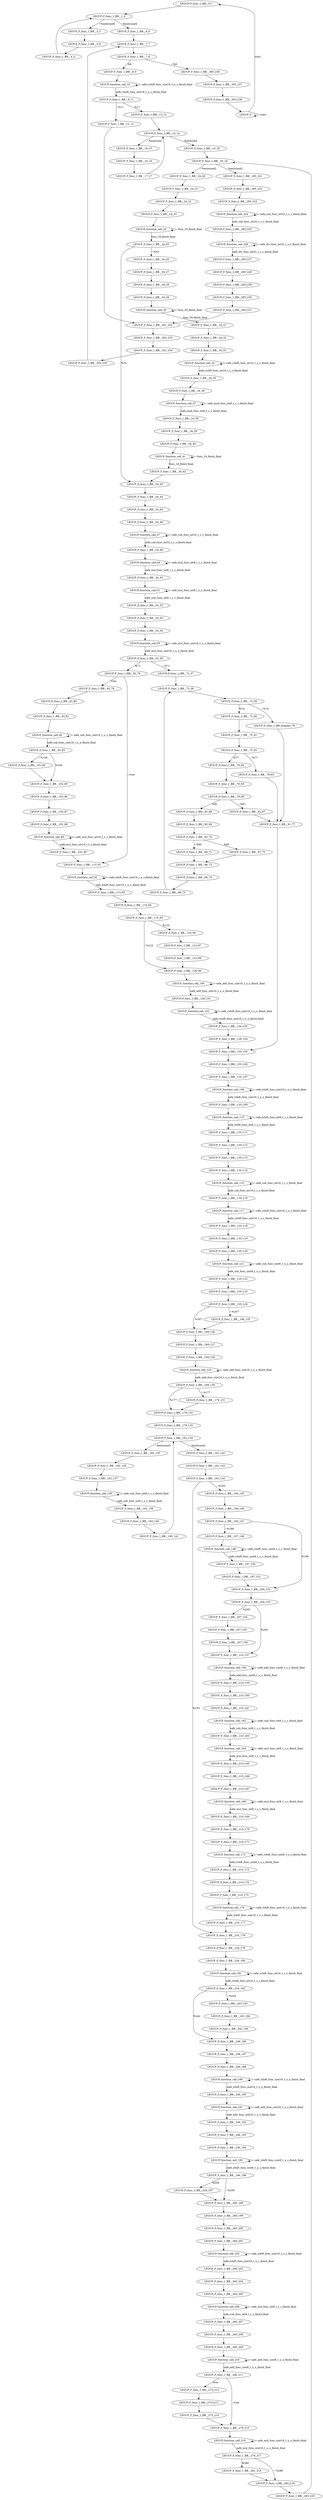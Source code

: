 digraph {
Node0x40ae080[label="LEGUP_F_func_1_BB__0_1"];
Node0x40adeb0[label="LEGUP_0"];
Node0x40adeb0 -> Node0x40ae080[label="start"];
Node0x40adeb0 -> Node0x40adeb0[label="~start"];
Node0x40ae200[label="LEGUP_F_func_1_BB__1_2"];
Node0x40ae080 -> Node0x40ae200;
Node0x40ae680[label="LEGUP_F_func_1_BB__6_6"];
Node0x40ae200 -> Node0x40ae680[label="%exitcond4"];
Node0x40ae380[label="LEGUP_F_func_1_BB__3_3"];
Node0x40ae200 -> Node0x40ae380[label="~%exitcond4"];
Node0x40d7e80[label="LEGUP_F_func_1_BB__3_4"];
Node0x40ae380 -> Node0x40d7e80;
Node0x40ae500[label="LEGUP_F_func_1_BB__4_5"];
Node0x40d7e80 -> Node0x40ae500;
Node0x40ae500 -> Node0x40ae200;
Node0x40ae800[label="LEGUP_F_func_1_BB__7_7"];
Node0x40ae680 -> Node0x40ae800;
Node0x40d8050[label="LEGUP_F_func_1_BB__7_8"];
Node0x40ae800 -> Node0x40d8050;
Node0x40ae980[label="LEGUP_F_func_1_BB__9_9"];
Node0x40d8050 -> Node0x40ae980[label="%8"];
Node0x40b3f00[label="LEGUP_F_func_1_BB__305_236"];
Node0x40d8050 -> Node0x40b3f00[label="~%8"];
Node0x43da750[label="LEGUP_function_call_10"];
Node0x40ae980 -> Node0x43da750;
Node0x40d8260[label="LEGUP_F_func_1_BB__9_11"];
Node0x43da750 -> Node0x40d8260[label="safe_rshift_func_uint16_t_u_s_finish_final"];
Node0x43da750 -> Node0x43da750[label="~safe_rshift_func_uint16_t_u_s_finish_final"];
Node0x40aec80[label="LEGUP_F_func_1_BB__13_13"];
Node0x40d8260 -> Node0x40aec80[label="%11"];
Node0x40aeb00[label="LEGUP_F_func_1_BB__12_12"];
Node0x40d8260 -> Node0x40aeb00[label="~%11"];
Node0x40b3c00[label="LEGUP_F_func_1_BB__301_232"];
Node0x40aeb00 -> Node0x40b3c00;
Node0x40aee00[label="LEGUP_F_func_1_BB__14_14"];
Node0x40aec80 -> Node0x40aee00;
Node0x40af280[label="LEGUP_F_func_1_BB__19_18"];
Node0x40aee00 -> Node0x40af280[label="%exitcond"];
Node0x40aef80[label="LEGUP_F_func_1_BB__16_15"];
Node0x40aee00 -> Node0x40aef80[label="~%exitcond"];
Node0x40d84e0[label="LEGUP_F_func_1_BB__16_16"];
Node0x40aef80 -> Node0x40d84e0;
Node0x40af100[label="LEGUP_F_func_1_BB__17_17"];
Node0x40d84e0 -> Node0x40af100;
Node0x40af100 -> Node0x40aee00;
Node0x40af400[label="LEGUP_F_func_1_BB__20_19"];
Node0x40af280 -> Node0x40af400;
Node0x40b3a80[label="LEGUP_F_func_1_BB__285_221"];
Node0x40af400 -> Node0x40b3a80[label="%exitcond2"];
Node0x40af580[label="LEGUP_F_func_1_BB__24_20"];
Node0x40af400 -> Node0x40af580[label="~%exitcond2"];
Node0x40d87e0[label="LEGUP_F_func_1_BB__24_21"];
Node0x40af580 -> Node0x40d87e0;
Node0x40d88b0[label="LEGUP_F_func_1_BB__24_22"];
Node0x40d87e0 -> Node0x40d88b0;
Node0x40d8980[label="LEGUP_F_func_1_BB__24_23"];
Node0x40d88b0 -> Node0x40d8980;
Node0x4407200[label="LEGUP_function_call_24"];
Node0x40d8980 -> Node0x4407200;
Node0x40d8a50[label="LEGUP_F_func_1_BB__24_25"];
Node0x4407200 -> Node0x40d8a50[label="func_19_finish_final"];
Node0x4407200 -> Node0x4407200[label="~func_19_finish_final"];
Node0x40af880[label="LEGUP_F_func_1_BB__54_43"];
Node0x40d8a50 -> Node0x40af880[label="%33"];
Node0x40af700[label="LEGUP_F_func_1_BB__34_26"];
Node0x40d8a50 -> Node0x40af700[label="~%33"];
Node0x40d9600[label="LEGUP_F_func_1_BB__34_27"];
Node0x40af700 -> Node0x40d9600;
Node0x40d96d0[label="LEGUP_F_func_1_BB__34_28"];
Node0x40d9600 -> Node0x40d96d0;
Node0x40d97a0[label="LEGUP_F_func_1_BB__34_29"];
Node0x40d96d0 -> Node0x40d97a0;
Node0x440e1b0[label="LEGUP_function_call_30"];
Node0x40d97a0 -> Node0x440e1b0;
Node0x40d9870[label="LEGUP_F_func_1_BB__34_31"];
Node0x440e1b0 -> Node0x40d9870[label="func_39_finish_final"];
Node0x440e1b0 -> Node0x440e1b0[label="~func_39_finish_final"];
Node0x40d9940[label="LEGUP_F_func_1_BB__34_32"];
Node0x40d9870 -> Node0x40d9940;
Node0x40d9a10[label="LEGUP_F_func_1_BB__34_33"];
Node0x40d9940 -> Node0x40d9a10;
Node0x4414a50[label="LEGUP_function_call_34"];
Node0x40d9a10 -> Node0x4414a50;
Node0x40d9b10[label="LEGUP_F_func_1_BB__34_35"];
Node0x4414a50 -> Node0x40d9b10[label="safe_rshift_func_int16_t_s_s_finish_final"];
Node0x4414a50 -> Node0x4414a50[label="~safe_rshift_func_int16_t_s_s_finish_final"];
Node0x40d9c10[label="LEGUP_F_func_1_BB__34_36"];
Node0x40d9b10 -> Node0x40d9c10;
Node0x441b4d0[label="LEGUP_function_call_37"];
Node0x40d9c10 -> Node0x441b4d0;
Node0x40d9d10[label="LEGUP_F_func_1_BB__34_38"];
Node0x441b4d0 -> Node0x40d9d10[label="safe_mod_func_int8_t_s_s_finish_final"];
Node0x441b4d0 -> Node0x441b4d0[label="~safe_mod_func_int8_t_s_s_finish_final"];
Node0x40d9e10[label="LEGUP_F_func_1_BB__34_39"];
Node0x40d9d10 -> Node0x40d9e10;
Node0x40d9f10[label="LEGUP_F_func_1_BB__34_40"];
Node0x40d9e10 -> Node0x40d9f10;
Node0x4422a30[label="LEGUP_function_call_41"];
Node0x40d9f10 -> Node0x4422a30;
Node0x40da010[label="LEGUP_F_func_1_BB__34_42"];
Node0x4422a30 -> Node0x40da010[label="func_24_finish_final"];
Node0x4422a30 -> Node0x4422a30[label="~func_24_finish_final"];
Node0x40da010 -> Node0x40af880;
Node0x40da6c0[label="LEGUP_F_func_1_BB__54_44"];
Node0x40af880 -> Node0x40da6c0;
Node0x40da790[label="LEGUP_F_func_1_BB__54_45"];
Node0x40da6c0 -> Node0x40da790;
Node0x40da860[label="LEGUP_F_func_1_BB__54_46"];
Node0x40da790 -> Node0x40da860;
Node0x4429580[label="LEGUP_function_call_47"];
Node0x40da860 -> Node0x4429580;
Node0x40da930[label="LEGUP_F_func_1_BB__54_48"];
Node0x4429580 -> Node0x40da930[label="safe_sub_func_int32_t_s_s_finish_final"];
Node0x4429580 -> Node0x4429580[label="~safe_sub_func_int32_t_s_s_finish_final"];
Node0x4430160[label="LEGUP_function_call_49"];
Node0x40da930 -> Node0x4430160;
Node0x40daa00[label="LEGUP_F_func_1_BB__54_50"];
Node0x4430160 -> Node0x40daa00[label="safe_mul_func_int8_t_s_s_finish_final"];
Node0x4430160 -> Node0x4430160[label="~safe_mul_func_int8_t_s_s_finish_final"];
Node0x4436ca0[label="LEGUP_function_call_51"];
Node0x40daa00 -> Node0x4436ca0;
Node0x40dab00[label="LEGUP_F_func_1_BB__54_52"];
Node0x4436ca0 -> Node0x40dab00[label="safe_mul_func_int8_t_s_s_finish_final"];
Node0x4436ca0 -> Node0x4436ca0[label="~safe_mul_func_int8_t_s_s_finish_final"];
Node0x40dac00[label="LEGUP_F_func_1_BB__54_53"];
Node0x40dab00 -> Node0x40dac00;
Node0x40dad00[label="LEGUP_F_func_1_BB__54_54"];
Node0x40dac00 -> Node0x40dad00;
Node0x443c520[label="LEGUP_function_call_55"];
Node0x40dad00 -> Node0x443c520;
Node0x40dae00[label="LEGUP_F_func_1_BB__54_56"];
Node0x443c520 -> Node0x40dae00[label="safe_mul_func_uint16_t_u_u_finish_final"];
Node0x443c520 -> Node0x443c520[label="~safe_mul_func_uint16_t_u_u_finish_final"];
Node0x40b0c00[label="LEGUP_F_func_1_BB__92_78"];
Node0x40dae00 -> Node0x40b0c00[label="%71"];
Node0x40afa00[label="LEGUP_F_func_1_BB__72_57"];
Node0x40dae00 -> Node0x40afa00[label="~%71"];
Node0x40afb80[label="LEGUP_F_func_1_BB__73_58"];
Node0x40afa00 -> Node0x40afb80;
Node0x40db310[label="LEGUP_F_func_1_BB__73_59"];
Node0x40afb80 -> Node0x40db310;
Node0x40afd00[label="LEGUP_F_func_1_BB__75_60"];
Node0x40db310 -> Node0x40afd00[label="%74"];
Node0x40b0900[label="LEGUP_F_func_1_BB_loopexit_76"];
Node0x40db310 -> Node0x40b0900[label="~%74"];
Node0x40b4090[label="LEGUP_F_func_1_BB__75_61"];
Node0x40afd00 -> Node0x40b4090;
Node0x40b4160[label="LEGUP_F_func_1_BB__75_62"];
Node0x40b4090 -> Node0x40b4160;
Node0x40b0000[label="LEGUP_F_func_1_BB__79_64"];
Node0x40b4160 -> Node0x40b0000[label="%77"];
Node0x40afe80[label="LEGUP_F_func_1_BB__78_63"];
Node0x40b4160 -> Node0x40afe80[label="~%77"];
Node0x40b0a80[label="LEGUP_F_func_1_BB__91_77"];
Node0x40afe80 -> Node0x40b0a80;
Node0x40b4450[label="LEGUP_F_func_1_BB__79_65"];
Node0x40b0000 -> Node0x40b4450;
Node0x40b4520[label="LEGUP_F_func_1_BB__79_66"];
Node0x40b4450 -> Node0x40b4520;
Node0x40b0300[label="LEGUP_F_func_1_BB__83_68"];
Node0x40b4520 -> Node0x40b0300[label="%81"];
Node0x40b0180[label="LEGUP_F_func_1_BB__82_67"];
Node0x40b4520 -> Node0x40b0180[label="~%81"];
Node0x40b0180 -> Node0x40b0a80;
Node0x40b4710[label="LEGUP_F_func_1_BB__83_69"];
Node0x40b0300 -> Node0x40b4710;
Node0x40b47e0[label="LEGUP_F_func_1_BB__83_70"];
Node0x40b4710 -> Node0x40b47e0;
Node0x40b0600[label="LEGUP_F_func_1_BB__87_72"];
Node0x40b47e0 -> Node0x40b0600[label="%85"];
Node0x40b0480[label="LEGUP_F_func_1_BB__86_71"];
Node0x40b47e0 -> Node0x40b0480[label="~%85"];
Node0x40b0780[label="LEGUP_F_func_1_BB__88_73"];
Node0x40b0480 -> Node0x40b0780;
Node0x40b0600 -> Node0x40b0780;
Node0x40d8c90[label="LEGUP_F_func_1_BB__88_74"];
Node0x40b0780 -> Node0x40d8c90;
Node0x40d8d60[label="LEGUP_F_func_1_BB__88_75"];
Node0x40d8c90 -> Node0x40d8d60;
Node0x40d8d60 -> Node0x40afb80;
Node0x40b0900 -> Node0x40b0a80;
Node0x40b1680[label="LEGUP_F_func_1_BB__135_105"];
Node0x40b0a80 -> Node0x40b1680;
Node0x40b0d80[label="LEGUP_F_func_1_BB__93_79"];
Node0x40b0c00 -> Node0x40b0d80[label="true"];
Node0x40b1200[label="LEGUP_F_func_1_BB__115_91"];
Node0x40b0c00 -> Node0x40b1200[label="~true"];
Node0x40d8f60[label="LEGUP_F_func_1_BB__93_80"];
Node0x40b0d80 -> Node0x40d8f60;
Node0x40d9030[label="LEGUP_F_func_1_BB__93_81"];
Node0x40d8f60 -> Node0x40d9030;
Node0x4442c70[label="LEGUP_function_call_82"];
Node0x40d9030 -> Node0x4442c70;
Node0x40d9100[label="LEGUP_F_func_1_BB__93_83"];
Node0x4442c70 -> Node0x40d9100[label="safe_sub_func_uint16_t_u_u_finish_final"];
Node0x4442c70 -> Node0x4442c70[label="~safe_sub_func_uint16_t_u_u_finish_final"];
Node0x40b1080[label="LEGUP_F_func_1_BB__102_85"];
Node0x40d9100 -> Node0x40b1080[label="%100"];
Node0x40b0f00[label="LEGUP_F_func_1_BB__101_84"];
Node0x40d9100 -> Node0x40b0f00[label="~%100"];
Node0x40b0f00 -> Node0x40b1080;
Node0x40d9430[label="LEGUP_F_func_1_BB__102_86"];
Node0x40b1080 -> Node0x40d9430;
Node0x40d9500[label="LEGUP_F_func_1_BB__102_87"];
Node0x40d9430 -> Node0x40d9500;
Node0x40dd440[label="LEGUP_F_func_1_BB__102_88"];
Node0x40d9500 -> Node0x40dd440;
Node0x4449690[label="LEGUP_function_call_89"];
Node0x40dd440 -> Node0x4449690;
Node0x40dd510[label="LEGUP_F_func_1_BB__102_90"];
Node0x4449690 -> Node0x40dd510[label="safe_mul_func_int16_t_s_s_finish_final"];
Node0x4449690 -> Node0x4449690[label="~safe_mul_func_int16_t_s_s_finish_final"];
Node0x40dd510 -> Node0x40b1200;
Node0x4450450[label="LEGUP_function_call_92"];
Node0x40b1200 -> Node0x4450450;
Node0x40dd840[label="LEGUP_F_func_1_BB__115_93"];
Node0x4450450 -> Node0x40dd840[label="safe_lshift_func_uint16_t_u_s_finish_final"];
Node0x4450450 -> Node0x4450450[label="~safe_lshift_func_uint16_t_u_s_finish_final"];
Node0x40dd910[label="LEGUP_F_func_1_BB__115_94"];
Node0x40dd840 -> Node0x40dd910;
Node0x40dd9e0[label="LEGUP_F_func_1_BB__115_95"];
Node0x40dd910 -> Node0x40dd9e0;
Node0x40b1380[label="LEGUP_F_func_1_BB__123_96"];
Node0x40dd9e0 -> Node0x40b1380[label="%122"];
Node0x40b1500[label="LEGUP_F_func_1_BB__126_99"];
Node0x40dd9e0 -> Node0x40b1500[label="~%122"];
Node0x40ddcb0[label="LEGUP_F_func_1_BB__123_97"];
Node0x40b1380 -> Node0x40ddcb0;
Node0x40ddd80[label="LEGUP_F_func_1_BB__123_98"];
Node0x40ddcb0 -> Node0x40ddd80;
Node0x40ddd80 -> Node0x40b1500;
Node0x4457050[label="LEGUP_function_call_100"];
Node0x40b1500 -> Node0x4457050;
Node0x40ddf10[label="LEGUP_F_func_1_BB__126_101"];
Node0x4457050 -> Node0x40ddf10[label="safe_add_func_uint16_t_u_u_finish_final"];
Node0x4457050 -> Node0x4457050[label="~safe_add_func_uint16_t_u_u_finish_final"];
Node0x445daa0[label="LEGUP_function_call_102"];
Node0x40ddf10 -> Node0x445daa0;
Node0x40ddfe0[label="LEGUP_F_func_1_BB__126_103"];
Node0x445daa0 -> Node0x40ddfe0[label="safe_rshift_func_uint16_t_u_u_finish_final"];
Node0x445daa0 -> Node0x445daa0[label="~safe_rshift_func_uint16_t_u_u_finish_final"];
Node0x40de0b0[label="LEGUP_F_func_1_BB__126_104"];
Node0x40ddfe0 -> Node0x40de0b0;
Node0x40de0b0 -> Node0x40b1680;
Node0x40de350[label="LEGUP_F_func_1_BB__135_106"];
Node0x40b1680 -> Node0x40de350;
Node0x40de420[label="LEGUP_F_func_1_BB__135_107"];
Node0x40de350 -> Node0x40de420;
Node0x44645d0[label="LEGUP_function_call_108"];
Node0x40de420 -> Node0x44645d0;
Node0x40de4f0[label="LEGUP_F_func_1_BB__135_109"];
Node0x44645d0 -> Node0x40de4f0[label="safe_lshift_func_uint16_t_u_u_finish_final"];
Node0x44645d0 -> Node0x44645d0[label="~safe_lshift_func_uint16_t_u_u_finish_final"];
Node0x446b280[label="LEGUP_function_call_110"];
Node0x40de4f0 -> Node0x446b280;
Node0x40de5c0[label="LEGUP_F_func_1_BB__135_111"];
Node0x446b280 -> Node0x40de5c0[label="safe_lshift_func_int8_t_s_s_finish_final"];
Node0x446b280 -> Node0x446b280[label="~safe_lshift_func_int8_t_s_s_finish_final"];
Node0x40de690[label="LEGUP_F_func_1_BB__135_112"];
Node0x40de5c0 -> Node0x40de690;
Node0x40de760[label="LEGUP_F_func_1_BB__135_113"];
Node0x40de690 -> Node0x40de760;
Node0x40de860[label="LEGUP_F_func_1_BB__135_114"];
Node0x40de760 -> Node0x40de860;
Node0x4473cd0[label="LEGUP_function_call_115"];
Node0x40de860 -> Node0x4473cd0;
Node0x40de960[label="LEGUP_F_func_1_BB__135_116"];
Node0x4473cd0 -> Node0x40de960[label="safe_sub_func_int16_t_s_s_finish_final"];
Node0x4473cd0 -> Node0x4473cd0[label="~safe_sub_func_int16_t_s_s_finish_final"];
Node0x447a6e0[label="LEGUP_function_call_117"];
Node0x40de960 -> Node0x447a6e0;
Node0x40dea60[label="LEGUP_F_func_1_BB__135_118"];
Node0x447a6e0 -> Node0x40dea60[label="safe_rshift_func_uint16_t_u_s_finish_final"];
Node0x447a6e0 -> Node0x447a6e0[label="~safe_rshift_func_uint16_t_u_s_finish_final"];
Node0x40deb60[label="LEGUP_F_func_1_BB__135_119"];
Node0x40dea60 -> Node0x40deb60;
Node0x40dec60[label="LEGUP_F_func_1_BB__135_120"];
Node0x40deb60 -> Node0x40dec60;
Node0x447edd0[label="LEGUP_function_call_121"];
Node0x40dec60 -> Node0x447edd0;
Node0x40ded60[label="LEGUP_F_func_1_BB__135_122"];
Node0x447edd0 -> Node0x40ded60[label="safe_sub_func_uint8_t_u_u_finish_final"];
Node0x447edd0 -> Node0x447edd0[label="~safe_sub_func_uint8_t_u_u_finish_final"];
Node0x40dee60[label="LEGUP_F_func_1_BB__135_123"];
Node0x40ded60 -> Node0x40dee60;
Node0x40def60[label="LEGUP_F_func_1_BB__135_124"];
Node0x40dee60 -> Node0x40def60;
Node0x40b1980[label="LEGUP_F_func_1_BB__169_126"];
Node0x40def60 -> Node0x40b1980[label="%167"];
Node0x40b1800[label="LEGUP_F_func_1_BB__168_125"];
Node0x40def60 -> Node0x40b1800[label="~%167"];
Node0x40b1800 -> Node0x40b1980;
Node0x40e17c0[label="LEGUP_F_func_1_BB__169_127"];
Node0x40b1980 -> Node0x40e17c0;
Node0x40e1890[label="LEGUP_F_func_1_BB__169_128"];
Node0x40e17c0 -> Node0x40e1890;
Node0x4485650[label="LEGUP_function_call_129"];
Node0x40e1890 -> Node0x4485650;
Node0x40e1960[label="LEGUP_F_func_1_BB__169_130"];
Node0x4485650 -> Node0x40e1960[label="safe_add_func_uint16_t_u_u_finish_final"];
Node0x4485650 -> Node0x4485650[label="~safe_add_func_uint16_t_u_u_finish_final"];
Node0x40b1c80[label="LEGUP_F_func_1_BB__179_132"];
Node0x40e1960 -> Node0x40b1c80[label="%177"];
Node0x40b1b00[label="LEGUP_F_func_1_BB__178_131"];
Node0x40e1960 -> Node0x40b1b00[label="~%177"];
Node0x40b1b00 -> Node0x40b1c80;
Node0x40e1cd0[label="LEGUP_F_func_1_BB__179_133"];
Node0x40b1c80 -> Node0x40e1cd0;
Node0x40b1e00[label="LEGUP_F_func_1_BB__181_134"];
Node0x40e1cd0 -> Node0x40b1e00;
Node0x40b2280[label="LEGUP_F_func_1_BB__191_142"];
Node0x40b1e00 -> Node0x40b2280[label="%exitcond1"];
Node0x40b1f80[label="LEGUP_F_func_1_BB__182_135"];
Node0x40b1e00 -> Node0x40b1f80[label="~%exitcond1"];
Node0x40e1ed0[label="LEGUP_F_func_1_BB__182_136"];
Node0x40b1f80 -> Node0x40e1ed0;
Node0x40e1fa0[label="LEGUP_F_func_1_BB__182_137"];
Node0x40e1ed0 -> Node0x40e1fa0;
Node0x4489c30[label="LEGUP_function_call_138"];
Node0x40e1fa0 -> Node0x4489c30;
Node0x40e2070[label="LEGUP_F_func_1_BB__182_139"];
Node0x4489c30 -> Node0x40e2070[label="safe_sub_func_int8_t_s_s_finish_final"];
Node0x4489c30 -> Node0x4489c30[label="~safe_sub_func_int8_t_s_s_finish_final"];
Node0x40e2140[label="LEGUP_F_func_1_BB__182_140"];
Node0x40e2070 -> Node0x40e2140;
Node0x40b2100[label="LEGUP_F_func_1_BB__190_141"];
Node0x40e2140 -> Node0x40b2100;
Node0x40b2100 -> Node0x40b1e00;
Node0x40e2400[label="LEGUP_F_func_1_BB__191_143"];
Node0x40b2280 -> Node0x40e2400;
Node0x40e24d0[label="LEGUP_F_func_1_BB__191_144"];
Node0x40e2400 -> Node0x40e24d0;
Node0x40b2b80[label="LEGUP_F_func_1_BB__234_178"];
Node0x40e24d0 -> Node0x40b2b80[label="%193"];
Node0x40b2400[label="LEGUP_F_func_1_BB__194_145"];
Node0x40e24d0 -> Node0x40b2400[label="~%193"];
Node0x40e26d0[label="LEGUP_F_func_1_BB__194_146"];
Node0x40b2400 -> Node0x40e26d0;
Node0x40e27a0[label="LEGUP_F_func_1_BB__194_147"];
Node0x40e26d0 -> Node0x40e27a0;
Node0x40b2700[label="LEGUP_F_func_1_BB__204_152"];
Node0x40e27a0 -> Node0x40b2700[label="%196"];
Node0x40b2580[label="LEGUP_F_func_1_BB__197_148"];
Node0x40e27a0 -> Node0x40b2580[label="~%196"];
Node0x4490460[label="LEGUP_function_call_149"];
Node0x40b2580 -> Node0x4490460;
Node0x40e2970[label="LEGUP_F_func_1_BB__197_150"];
Node0x4490460 -> Node0x40e2970[label="safe_rshift_func_uint8_t_u_s_finish_final"];
Node0x4490460 -> Node0x4490460[label="~safe_rshift_func_uint8_t_u_s_finish_final"];
Node0x40e2a40[label="LEGUP_F_func_1_BB__197_151"];
Node0x40e2970 -> Node0x40e2a40;
Node0x40e2a40 -> Node0x40b2700;
Node0x40e2c70[label="LEGUP_F_func_1_BB__204_153"];
Node0x40b2700 -> Node0x40e2c70;
Node0x40b2a00[label="LEGUP_F_func_1_BB__210_157"];
Node0x40e2c70 -> Node0x40b2a00[label="%205"];
Node0x40b2880[label="LEGUP_F_func_1_BB__207_154"];
Node0x40e2c70 -> Node0x40b2880[label="~%205"];
Node0x40e2e00[label="LEGUP_F_func_1_BB__207_155"];
Node0x40b2880 -> Node0x40e2e00;
Node0x40db420[label="LEGUP_F_func_1_BB__207_156"];
Node0x40e2e00 -> Node0x40db420;
Node0x40db420 -> Node0x40b2a00;
Node0x4497000[label="LEGUP_function_call_158"];
Node0x40b2a00 -> Node0x4497000;
Node0x40db5e0[label="LEGUP_F_func_1_BB__210_159"];
Node0x4497000 -> Node0x40db5e0[label="safe_add_func_uint8_t_u_u_finish_final"];
Node0x4497000 -> Node0x4497000[label="~safe_add_func_uint8_t_u_u_finish_final"];
Node0x40db6b0[label="LEGUP_F_func_1_BB__210_160"];
Node0x40db5e0 -> Node0x40db6b0;
Node0x40db780[label="LEGUP_F_func_1_BB__210_161"];
Node0x40db6b0 -> Node0x40db780;
Node0x449dde0[label="LEGUP_function_call_162"];
Node0x40db780 -> Node0x449dde0;
Node0x40db850[label="LEGUP_F_func_1_BB__210_163"];
Node0x449dde0 -> Node0x40db850[label="safe_sub_func_int8_t_s_s_finish_final"];
Node0x449dde0 -> Node0x449dde0[label="~safe_sub_func_int8_t_s_s_finish_final"];
Node0x44a2700[label="LEGUP_function_call_164"];
Node0x40db850 -> Node0x44a2700;
Node0x40db920[label="LEGUP_F_func_1_BB__210_165"];
Node0x44a2700 -> Node0x40db920[label="safe_mul_func_int8_t_s_s_finish_final"];
Node0x44a2700 -> Node0x44a2700[label="~safe_mul_func_int8_t_s_s_finish_final"];
Node0x40db9f0[label="LEGUP_F_func_1_BB__210_166"];
Node0x40db920 -> Node0x40db9f0;
Node0x40dbaf0[label="LEGUP_F_func_1_BB__210_167"];
Node0x40db9f0 -> Node0x40dbaf0;
Node0x44a6ea0[label="LEGUP_function_call_168"];
Node0x40dbaf0 -> Node0x44a6ea0;
Node0x40dbbf0[label="LEGUP_F_func_1_BB__210_169"];
Node0x44a6ea0 -> Node0x40dbbf0[label="safe_mul_func_int8_t_s_s_finish_final"];
Node0x44a6ea0 -> Node0x44a6ea0[label="~safe_mul_func_int8_t_s_s_finish_final"];
Node0x40dbcf0[label="LEGUP_F_func_1_BB__210_170"];
Node0x40dbbf0 -> Node0x40dbcf0;
Node0x40dbdf0[label="LEGUP_F_func_1_BB__210_171"];
Node0x40dbcf0 -> Node0x40dbdf0;
Node0x44ab300[label="LEGUP_function_call_172"];
Node0x40dbdf0 -> Node0x44ab300;
Node0x40dbef0[label="LEGUP_F_func_1_BB__210_173"];
Node0x44ab300 -> Node0x40dbef0[label="safe_rshift_func_uint8_t_u_s_finish_final"];
Node0x44ab300 -> Node0x44ab300[label="~safe_rshift_func_uint8_t_u_s_finish_final"];
Node0x40dbff0[label="LEGUP_F_func_1_BB__210_174"];
Node0x40dbef0 -> Node0x40dbff0;
Node0x40dc0f0[label="LEGUP_F_func_1_BB__210_175"];
Node0x40dbff0 -> Node0x40dc0f0;
Node0x44af9e0[label="LEGUP_function_call_176"];
Node0x40dc0f0 -> Node0x44af9e0;
Node0x40dc1f0[label="LEGUP_F_func_1_BB__210_177"];
Node0x44af9e0 -> Node0x40dc1f0[label="safe_lshift_func_uint16_t_u_s_finish_final"];
Node0x44af9e0 -> Node0x44af9e0[label="~safe_lshift_func_uint16_t_u_s_finish_final"];
Node0x40dc1f0 -> Node0x40b2b80;
Node0x40dc720[label="LEGUP_F_func_1_BB__234_179"];
Node0x40b2b80 -> Node0x40dc720;
Node0x40dc7f0[label="LEGUP_F_func_1_BB__234_180"];
Node0x40dc720 -> Node0x40dc7f0;
Node0x44b4030[label="LEGUP_function_call_181"];
Node0x40dc7f0 -> Node0x44b4030;
Node0x40dc8c0[label="LEGUP_F_func_1_BB__234_182"];
Node0x44b4030 -> Node0x40dc8c0[label="safe_rshift_func_int16_t_s_s_finish_final"];
Node0x44b4030 -> Node0x44b4030[label="~safe_rshift_func_int16_t_s_s_finish_final"];
Node0x40b2e80[label="LEGUP_F_func_1_BB__246_186"];
Node0x40dc8c0 -> Node0x40b2e80[label="%242"];
Node0x40b2d00[label="LEGUP_F_func_1_BB__243_183"];
Node0x40dc8c0 -> Node0x40b2d00[label="~%242"];
Node0x40dcba0[label="LEGUP_F_func_1_BB__243_184"];
Node0x40b2d00 -> Node0x40dcba0;
Node0x40dcc70[label="LEGUP_F_func_1_BB__243_185"];
Node0x40dcba0 -> Node0x40dcc70;
Node0x40dcc70 -> Node0x40b2e80;
Node0x40dce00[label="LEGUP_F_func_1_BB__246_187"];
Node0x40b2e80 -> Node0x40dce00;
Node0x40dced0[label="LEGUP_F_func_1_BB__246_188"];
Node0x40dce00 -> Node0x40dced0;
Node0x44b8780[label="LEGUP_function_call_189"];
Node0x40dced0 -> Node0x44b8780;
Node0x40dcfa0[label="LEGUP_F_func_1_BB__246_190"];
Node0x44b8780 -> Node0x40dcfa0[label="safe_lshift_func_uint16_t_u_u_finish_final"];
Node0x44b8780 -> Node0x44b8780[label="~safe_lshift_func_uint16_t_u_u_finish_final"];
Node0x44bce70[label="LEGUP_function_call_191"];
Node0x40dcfa0 -> Node0x44bce70;
Node0x40dd070[label="LEGUP_F_func_1_BB__246_192"];
Node0x44bce70 -> Node0x40dd070[label="safe_add_func_uint32_t_u_u_finish_final"];
Node0x44bce70 -> Node0x44bce70[label="~safe_add_func_uint32_t_u_u_finish_final"];
Node0x40dd140[label="LEGUP_F_func_1_BB__246_193"];
Node0x40dd070 -> Node0x40dd140;
Node0x40dd210[label="LEGUP_F_func_1_BB__246_194"];
Node0x40dd140 -> Node0x40dd210;
Node0x44c3880[label="LEGUP_function_call_195"];
Node0x40dd210 -> Node0x44c3880;
Node0x40dd310[label="LEGUP_F_func_1_BB__246_196"];
Node0x44c3880 -> Node0x40dd310[label="safe_lshift_func_uint8_t_u_s_finish_final"];
Node0x44c3880 -> Node0x44c3880[label="~safe_lshift_func_uint8_t_u_s_finish_final"];
Node0x40b3000[label="LEGUP_F_func_1_BB__259_197"];
Node0x40dd310 -> Node0x40b3000[label="%258"];
Node0x40b3180[label="LEGUP_F_func_1_BB__260_198"];
Node0x40dd310 -> Node0x40b3180[label="~%258"];
Node0x40b3000 -> Node0x40b3180;
Node0x40e6210[label="LEGUP_F_func_1_BB__260_199"];
Node0x40b3180 -> Node0x40e6210;
Node0x40e62e0[label="LEGUP_F_func_1_BB__260_200"];
Node0x40e6210 -> Node0x40e62e0;
Node0x40e63b0[label="LEGUP_F_func_1_BB__260_201"];
Node0x40e62e0 -> Node0x40e63b0;
Node0x44ce3c0[label="LEGUP_function_call_202"];
Node0x40e63b0 -> Node0x44ce3c0;
Node0x40e6480[label="LEGUP_F_func_1_BB__260_203"];
Node0x44ce3c0 -> Node0x40e6480[label="safe_lshift_func_uint16_t_u_s_finish_final"];
Node0x44ce3c0 -> Node0x44ce3c0[label="~safe_lshift_func_uint16_t_u_s_finish_final"];
Node0x40e6550[label="LEGUP_F_func_1_BB__260_204"];
Node0x40e6480 -> Node0x40e6550;
Node0x40e6620[label="LEGUP_F_func_1_BB__260_205"];
Node0x40e6550 -> Node0x40e6620;
Node0x44d2c50[label="LEGUP_function_call_206"];
Node0x40e6620 -> Node0x44d2c50;
Node0x40e6720[label="LEGUP_F_func_1_BB__260_207"];
Node0x44d2c50 -> Node0x40e6720[label="safe_sub_func_int8_t_s_s_finish_final"];
Node0x44d2c50 -> Node0x44d2c50[label="~safe_sub_func_int8_t_s_s_finish_final"];
Node0x40e6820[label="LEGUP_F_func_1_BB__260_208"];
Node0x40e6720 -> Node0x40e6820;
Node0x40e6920[label="LEGUP_F_func_1_BB__260_209"];
Node0x40e6820 -> Node0x40e6920;
Node0x44d7530[label="LEGUP_function_call_210"];
Node0x40e6920 -> Node0x44d7530;
Node0x40e6a20[label="LEGUP_F_func_1_BB__260_211"];
Node0x44d7530 -> Node0x40e6a20[label="safe_add_func_uint8_t_u_u_finish_final"];
Node0x44d7530 -> Node0x44d7530[label="~safe_add_func_uint8_t_u_u_finish_final"];
Node0x40b3300[label="LEGUP_F_func_1_BB__273_212"];
Node0x40e6a20 -> Node0x40b3300[label="true"];
Node0x40b3480[label="LEGUP_F_func_1_BB__276_215"];
Node0x40e6a20 -> Node0x40b3480[label="~true"];
Node0x40e6e30[label="LEGUP_F_func_1_BB__273_213"];
Node0x40b3300 -> Node0x40e6e30;
Node0x40e6f00[label="LEGUP_F_func_1_BB__273_214"];
Node0x40e6e30 -> Node0x40e6f00;
Node0x40e6f00 -> Node0x40b3480;
Node0x44dbe70[label="LEGUP_function_call_216"];
Node0x40b3480 -> Node0x44dbe70;
Node0x40e7090[label="LEGUP_F_func_1_BB__276_217"];
Node0x44dbe70 -> Node0x40e7090[label="safe_mul_func_uint16_t_u_u_finish_final"];
Node0x44dbe70 -> Node0x44dbe70[label="~safe_mul_func_uint16_t_u_u_finish_final"];
Node0x40b3600[label="LEGUP_F_func_1_BB__281_218"];
Node0x40e7090 -> Node0x40b3600[label="%280"];
Node0x40b3780[label="LEGUP_F_func_1_BB__282_219"];
Node0x40e7090 -> Node0x40b3780[label="~%280"];
Node0x40b3600 -> Node0x40b3780;
Node0x40b3900[label="LEGUP_F_func_1_BB__283_220"];
Node0x40b3780 -> Node0x40b3900;
Node0x40b3900 -> Node0x40af400;
Node0x40e72f0[label="LEGUP_F_func_1_BB__285_222"];
Node0x40b3a80 -> Node0x40e72f0;
Node0x40e73c0[label="LEGUP_F_func_1_BB__285_223"];
Node0x40e72f0 -> Node0x40e73c0;
Node0x44e0600[label="LEGUP_function_call_224"];
Node0x40e73c0 -> Node0x44e0600;
Node0x40e7490[label="LEGUP_F_func_1_BB__285_225"];
Node0x44e0600 -> Node0x40e7490[label="safe_sub_func_int32_t_s_s_finish_final"];
Node0x44e0600 -> Node0x44e0600[label="~safe_sub_func_int32_t_s_s_finish_final"];
Node0x44e4b10[label="LEGUP_function_call_226"];
Node0x40e7490 -> Node0x44e4b10;
Node0x40e7560[label="LEGUP_F_func_1_BB__285_227"];
Node0x44e4b10 -> Node0x40e7560[label="safe_div_func_int32_t_s_s_finish_final"];
Node0x44e4b10 -> Node0x44e4b10[label="~safe_div_func_int32_t_s_s_finish_final"];
Node0x40e7630[label="LEGUP_F_func_1_BB__285_228"];
Node0x40e7560 -> Node0x40e7630;
Node0x40e7700[label="LEGUP_F_func_1_BB__285_229"];
Node0x40e7630 -> Node0x40e7700;
Node0x40e7800[label="LEGUP_F_func_1_BB__285_230"];
Node0x40e7700 -> Node0x40e7800;
Node0x40e7900[label="LEGUP_F_func_1_BB__285_231"];
Node0x40e7800 -> Node0x40e7900;
Node0x40e7900 -> Node0x40b3c00;
Node0x40b3d80[label="LEGUP_F_func_1_BB__302_233"];
Node0x40b3c00 -> Node0x40b3d80;
Node0x40e7db0[label="LEGUP_F_func_1_BB__302_234"];
Node0x40b3d80 -> Node0x40e7db0;
Node0x40e7e80[label="LEGUP_F_func_1_BB__302_235"];
Node0x40e7db0 -> Node0x40e7e80;
Node0x40e7e80 -> Node0x40ae800;
Node0x40e7fe0[label="LEGUP_F_func_1_BB__305_237"];
Node0x40b3f00 -> Node0x40e7fe0;
Node0x40e80b0[label="LEGUP_F_func_1_BB__305_238"];
Node0x40e7fe0 -> Node0x40e80b0;
Node0x40e80b0 -> Node0x40adeb0;
}

